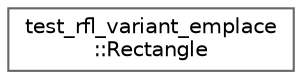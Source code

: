 digraph "类继承关系图"
{
 // LATEX_PDF_SIZE
  bgcolor="transparent";
  edge [fontname=Helvetica,fontsize=10,labelfontname=Helvetica,labelfontsize=10];
  node [fontname=Helvetica,fontsize=10,shape=box,height=0.2,width=0.4];
  rankdir="LR";
  Node0 [id="Node000000",label="test_rfl_variant_emplace\l::Rectangle",height=0.2,width=0.4,color="grey40", fillcolor="white", style="filled",URL="$structtest__rfl__variant__emplace_1_1_rectangle.html",tooltip=" "];
}
